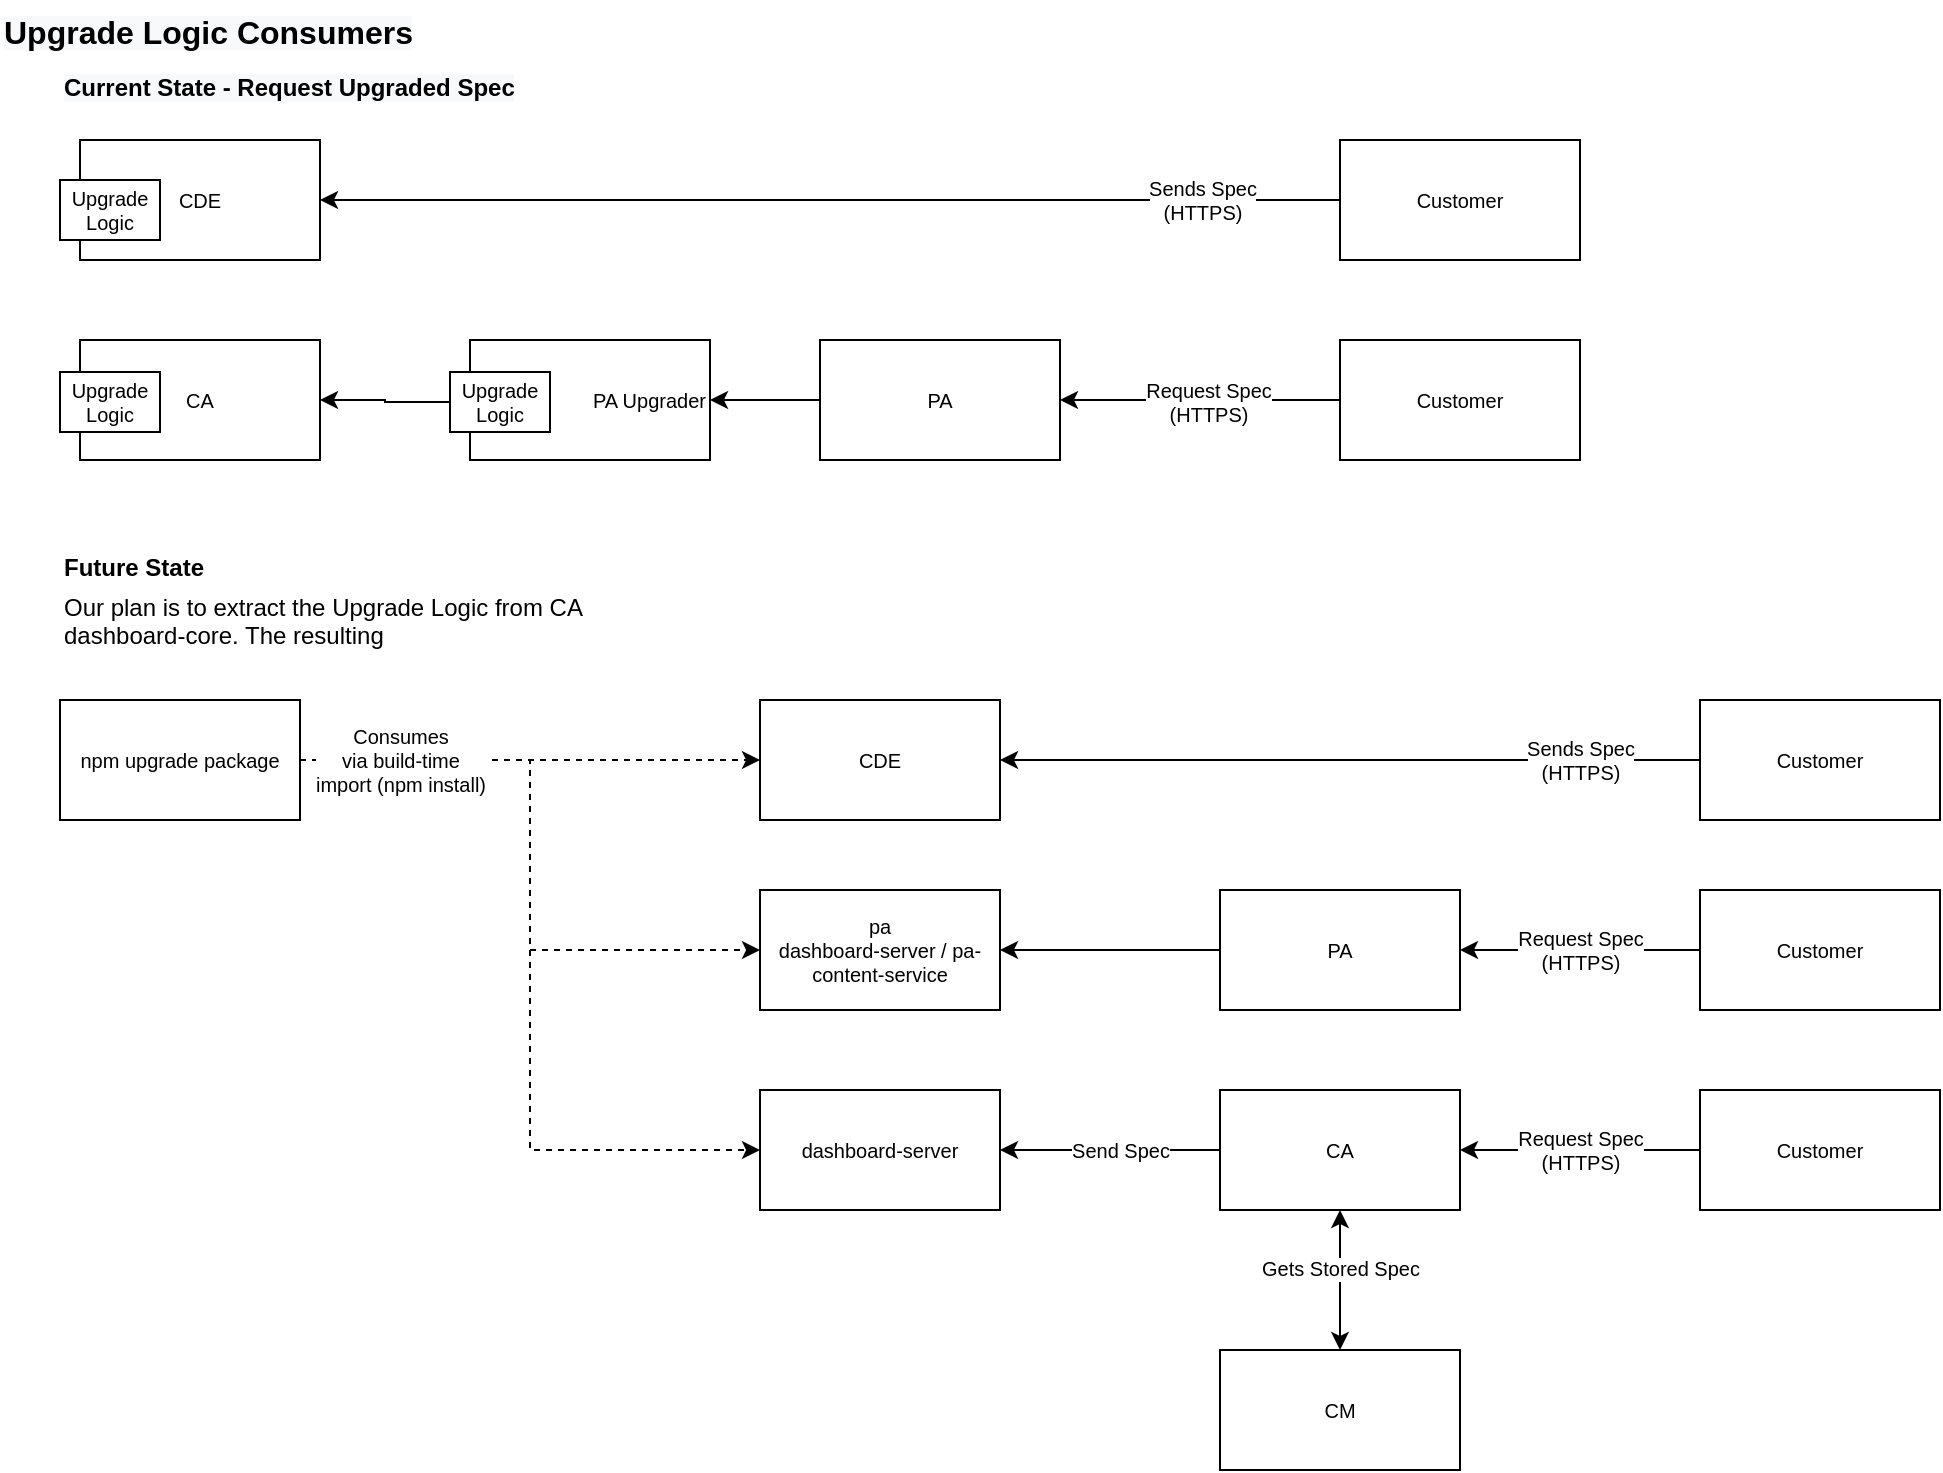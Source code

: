 <mxfile version="14.6.9" type="github">
  <diagram id="QGh33Y2UDdRbs0nUyKbP" name="Page-1">
    <mxGraphModel dx="981" dy="526" grid="1" gridSize="10" guides="1" tooltips="1" connect="1" arrows="1" fold="1" page="1" pageScale="1" pageWidth="1100" pageHeight="850" math="0" shadow="0">
      <root>
        <mxCell id="0" />
        <mxCell id="1" parent="0" />
        <mxCell id="IGX95bzNHdqjF34hgY9H-48" style="edgeStyle=orthogonalEdgeStyle;rounded=0;orthogonalLoop=1;jettySize=auto;html=1;exitX=1;exitY=0.5;exitDx=0;exitDy=0;entryX=0;entryY=0.5;entryDx=0;entryDy=0;startArrow=none;startFill=0;fontSize=10;dashed=1;" parent="1" source="IGX95bzNHdqjF34hgY9H-9" target="IGX95bzNHdqjF34hgY9H-42" edge="1">
          <mxGeometry relative="1" as="geometry" />
        </mxCell>
        <mxCell id="IGX95bzNHdqjF34hgY9H-12" style="edgeStyle=orthogonalEdgeStyle;rounded=0;orthogonalLoop=1;jettySize=auto;html=1;entryX=0;entryY=0.5;entryDx=0;entryDy=0;fontSize=10;dashed=1;" parent="1" source="IGX95bzNHdqjF34hgY9H-9" target="IGX95bzNHdqjF34hgY9H-11" edge="1">
          <mxGeometry relative="1" as="geometry" />
        </mxCell>
        <mxCell id="IGX95bzNHdqjF34hgY9H-13" style="edgeStyle=orthogonalEdgeStyle;rounded=0;orthogonalLoop=1;jettySize=auto;html=1;entryX=0;entryY=0.5;entryDx=0;entryDy=0;fontSize=10;dashed=1;" parent="1" source="IGX95bzNHdqjF34hgY9H-9" target="IGX95bzNHdqjF34hgY9H-10" edge="1">
          <mxGeometry relative="1" as="geometry" />
        </mxCell>
        <mxCell id="IGX95bzNHdqjF34hgY9H-47" value="Consumes&lt;br&gt;via build-time&lt;br&gt;import (npm install)" style="edgeLabel;html=1;align=center;verticalAlign=middle;resizable=0;points=[];fontSize=10;" parent="IGX95bzNHdqjF34hgY9H-13" vertex="1" connectable="0">
          <mxGeometry x="-0.713" y="-2" relative="1" as="geometry">
            <mxPoint x="17" y="-2" as="offset" />
          </mxGeometry>
        </mxCell>
        <mxCell id="IGX95bzNHdqjF34hgY9H-9" value="npm upgrade package" style="rounded=0;whiteSpace=wrap;html=1;fontSize=10;" parent="1" vertex="1">
          <mxGeometry x="60" y="360" width="120" height="60" as="geometry" />
        </mxCell>
        <mxCell id="IGX95bzNHdqjF34hgY9H-10" value="CDE" style="rounded=0;whiteSpace=wrap;html=1;fontSize=10;" parent="1" vertex="1">
          <mxGeometry x="410" y="360" width="120" height="60" as="geometry" />
        </mxCell>
        <mxCell id="IGX95bzNHdqjF34hgY9H-11" value="dashboard-server" style="rounded=0;whiteSpace=wrap;html=1;fontSize=10;" parent="1" vertex="1">
          <mxGeometry x="410" y="555" width="120" height="60" as="geometry" />
        </mxCell>
        <mxCell id="IGX95bzNHdqjF34hgY9H-15" style="edgeStyle=orthogonalEdgeStyle;rounded=0;orthogonalLoop=1;jettySize=auto;html=1;fontSize=10;" parent="1" source="IGX95bzNHdqjF34hgY9H-14" target="IGX95bzNHdqjF34hgY9H-10" edge="1">
          <mxGeometry relative="1" as="geometry">
            <mxPoint x="800" y="390" as="sourcePoint" />
          </mxGeometry>
        </mxCell>
        <mxCell id="IGX95bzNHdqjF34hgY9H-16" value="Sends Spec&lt;br&gt;(HTTPS)" style="edgeLabel;html=1;align=center;verticalAlign=middle;resizable=0;points=[];fontSize=10;" parent="IGX95bzNHdqjF34hgY9H-15" vertex="1" connectable="0">
          <mxGeometry x="-0.233" relative="1" as="geometry">
            <mxPoint x="74" as="offset" />
          </mxGeometry>
        </mxCell>
        <mxCell id="IGX95bzNHdqjF34hgY9H-14" value="Customer" style="rounded=0;whiteSpace=wrap;html=1;fontSize=10;" parent="1" vertex="1">
          <mxGeometry x="880" y="360" width="120" height="60" as="geometry" />
        </mxCell>
        <mxCell id="IGX95bzNHdqjF34hgY9H-18" style="edgeStyle=orthogonalEdgeStyle;rounded=0;orthogonalLoop=1;jettySize=auto;html=1;exitX=0;exitY=0.5;exitDx=0;exitDy=0;entryX=1;entryY=0.5;entryDx=0;entryDy=0;fontSize=10;" parent="1" source="IGX95bzNHdqjF34hgY9H-17" target="IGX95bzNHdqjF34hgY9H-11" edge="1">
          <mxGeometry relative="1" as="geometry" />
        </mxCell>
        <mxCell id="IGX95bzNHdqjF34hgY9H-27" value="Send Spec" style="edgeLabel;html=1;align=center;verticalAlign=middle;resizable=0;points=[];fontSize=10;" parent="IGX95bzNHdqjF34hgY9H-18" vertex="1" connectable="0">
          <mxGeometry y="-3" relative="1" as="geometry">
            <mxPoint x="5" y="3" as="offset" />
          </mxGeometry>
        </mxCell>
        <mxCell id="IGX95bzNHdqjF34hgY9H-20" style="edgeStyle=orthogonalEdgeStyle;rounded=0;orthogonalLoop=1;jettySize=auto;html=1;startArrow=classic;startFill=1;fontSize=10;" parent="1" source="IGX95bzNHdqjF34hgY9H-17" target="IGX95bzNHdqjF34hgY9H-19" edge="1">
          <mxGeometry relative="1" as="geometry" />
        </mxCell>
        <mxCell id="IGX95bzNHdqjF34hgY9H-26" value="Gets Stored Spec" style="edgeLabel;html=1;align=center;verticalAlign=middle;resizable=0;points=[];fontSize=10;" parent="IGX95bzNHdqjF34hgY9H-20" vertex="1" connectable="0">
          <mxGeometry x="-0.171" relative="1" as="geometry">
            <mxPoint as="offset" />
          </mxGeometry>
        </mxCell>
        <mxCell id="IGX95bzNHdqjF34hgY9H-17" value="CA" style="rounded=0;whiteSpace=wrap;html=1;fontSize=10;" parent="1" vertex="1">
          <mxGeometry x="640" y="555" width="120" height="60" as="geometry" />
        </mxCell>
        <mxCell id="IGX95bzNHdqjF34hgY9H-19" value="CM" style="rounded=0;whiteSpace=wrap;html=1;fontSize=10;" parent="1" vertex="1">
          <mxGeometry x="640" y="685" width="120" height="60" as="geometry" />
        </mxCell>
        <mxCell id="IGX95bzNHdqjF34hgY9H-21" value="CA" style="rounded=0;whiteSpace=wrap;html=1;fontSize=10;" parent="1" vertex="1">
          <mxGeometry x="70" y="180" width="120" height="60" as="geometry" />
        </mxCell>
        <mxCell id="IGX95bzNHdqjF34hgY9H-25" style="edgeStyle=orthogonalEdgeStyle;rounded=0;orthogonalLoop=1;jettySize=auto;html=1;startArrow=none;startFill=0;fontSize=10;exitX=0;exitY=0.5;exitDx=0;exitDy=0;" parent="1" source="fOzvGFDCfWG0-7pqr5qz-45" target="IGX95bzNHdqjF34hgY9H-21" edge="1">
          <mxGeometry relative="1" as="geometry">
            <mxPoint x="280" y="210" as="sourcePoint" />
          </mxGeometry>
        </mxCell>
        <mxCell id="IGX95bzNHdqjF34hgY9H-39" style="edgeStyle=orthogonalEdgeStyle;rounded=0;orthogonalLoop=1;jettySize=auto;html=1;exitX=0;exitY=0.5;exitDx=0;exitDy=0;startArrow=none;startFill=0;fontSize=10;entryX=1;entryY=0.5;entryDx=0;entryDy=0;" parent="1" source="IGX95bzNHdqjF34hgY9H-24" target="fOzvGFDCfWG0-7pqr5qz-44" edge="1">
          <mxGeometry relative="1" as="geometry" />
        </mxCell>
        <mxCell id="IGX95bzNHdqjF34hgY9H-24" value="PA" style="rounded=0;whiteSpace=wrap;html=1;fontSize=10;" parent="1" vertex="1">
          <mxGeometry x="440" y="180" width="120" height="60" as="geometry" />
        </mxCell>
        <mxCell id="IGX95bzNHdqjF34hgY9H-28" value="Upgrade Logic" style="rounded=0;whiteSpace=wrap;html=1;fontSize=10;" parent="1" vertex="1">
          <mxGeometry x="60" y="196" width="50" height="30" as="geometry" />
        </mxCell>
        <mxCell id="IGX95bzNHdqjF34hgY9H-29" value="CDE" style="rounded=0;whiteSpace=wrap;html=1;fontSize=10;" parent="1" vertex="1">
          <mxGeometry x="70" y="80" width="120" height="60" as="geometry" />
        </mxCell>
        <mxCell id="IGX95bzNHdqjF34hgY9H-30" style="edgeStyle=orthogonalEdgeStyle;rounded=0;orthogonalLoop=1;jettySize=auto;html=1;exitX=0;exitY=0.5;exitDx=0;exitDy=0;entryX=1;entryY=0.5;entryDx=0;entryDy=0;fontSize=10;" parent="1" source="IGX95bzNHdqjF34hgY9H-32" target="IGX95bzNHdqjF34hgY9H-29" edge="1">
          <mxGeometry relative="1" as="geometry" />
        </mxCell>
        <mxCell id="IGX95bzNHdqjF34hgY9H-31" value="Sends Spec&lt;br&gt;(HTTPS)" style="edgeLabel;html=1;align=center;verticalAlign=middle;resizable=0;points=[];fontSize=10;" parent="IGX95bzNHdqjF34hgY9H-30" vertex="1" connectable="0">
          <mxGeometry x="-0.233" relative="1" as="geometry">
            <mxPoint x="126" as="offset" />
          </mxGeometry>
        </mxCell>
        <mxCell id="IGX95bzNHdqjF34hgY9H-32" value="Customer" style="rounded=0;whiteSpace=wrap;html=1;fontSize=10;" parent="1" vertex="1">
          <mxGeometry x="700" y="80" width="120" height="60" as="geometry" />
        </mxCell>
        <mxCell id="IGX95bzNHdqjF34hgY9H-33" value="Upgrade Logic" style="rounded=0;whiteSpace=wrap;html=1;fontSize=10;" parent="1" vertex="1">
          <mxGeometry x="60" y="100" width="50" height="30" as="geometry" />
        </mxCell>
        <mxCell id="IGX95bzNHdqjF34hgY9H-34" value="&lt;span style=&quot;color: rgb(0 , 0 , 0) ; font-family: &amp;#34;helvetica&amp;#34; ; font-size: 12px ; font-style: normal ; letter-spacing: normal ; text-align: center ; text-indent: 0px ; text-transform: none ; word-spacing: 0px ; background-color: rgb(248 , 249 , 250) ; display: inline ; float: none&quot;&gt;Current State - Request Upgraded Spec&lt;/span&gt;" style="text;whiteSpace=wrap;html=1;fontStyle=1" parent="1" vertex="1">
          <mxGeometry x="60" y="40" width="300" height="30" as="geometry" />
        </mxCell>
        <mxCell id="IGX95bzNHdqjF34hgY9H-35" value="&lt;div style=&quot;text-align: center&quot;&gt;&lt;span&gt;&lt;font face=&quot;helvetica&quot;&gt;Future State&amp;nbsp;&lt;/font&gt;&lt;/span&gt;&lt;/div&gt;" style="text;whiteSpace=wrap;html=1;fontStyle=1" parent="1" vertex="1">
          <mxGeometry x="60" y="280" width="100" height="30" as="geometry" />
        </mxCell>
        <mxCell id="IGX95bzNHdqjF34hgY9H-37" style="edgeStyle=orthogonalEdgeStyle;rounded=0;orthogonalLoop=1;jettySize=auto;html=1;startArrow=none;startFill=0;fontSize=10;" parent="1" source="IGX95bzNHdqjF34hgY9H-36" target="IGX95bzNHdqjF34hgY9H-24" edge="1">
          <mxGeometry relative="1" as="geometry" />
        </mxCell>
        <mxCell id="IGX95bzNHdqjF34hgY9H-53" value="Request Spec&lt;br&gt;(HTTPS)" style="edgeLabel;html=1;align=center;verticalAlign=middle;resizable=0;points=[];fontSize=10;" parent="IGX95bzNHdqjF34hgY9H-37" vertex="1" connectable="0">
          <mxGeometry x="-0.057" y="1" relative="1" as="geometry">
            <mxPoint as="offset" />
          </mxGeometry>
        </mxCell>
        <mxCell id="IGX95bzNHdqjF34hgY9H-36" value="Customer" style="rounded=0;whiteSpace=wrap;html=1;fontSize=10;" parent="1" vertex="1">
          <mxGeometry x="700" y="180" width="120" height="60" as="geometry" />
        </mxCell>
        <mxCell id="IGX95bzNHdqjF34hgY9H-44" style="edgeStyle=orthogonalEdgeStyle;rounded=0;orthogonalLoop=1;jettySize=auto;html=1;exitX=0;exitY=0.5;exitDx=0;exitDy=0;startArrow=none;startFill=0;fontSize=10;" parent="1" source="IGX95bzNHdqjF34hgY9H-40" target="IGX95bzNHdqjF34hgY9H-42" edge="1">
          <mxGeometry relative="1" as="geometry" />
        </mxCell>
        <mxCell id="IGX95bzNHdqjF34hgY9H-40" value="PA" style="rounded=0;whiteSpace=wrap;html=1;fontSize=10;" parent="1" vertex="1">
          <mxGeometry x="640" y="455" width="120" height="60" as="geometry" />
        </mxCell>
        <mxCell id="IGX95bzNHdqjF34hgY9H-43" style="edgeStyle=orthogonalEdgeStyle;rounded=0;orthogonalLoop=1;jettySize=auto;html=1;startArrow=none;startFill=0;fontSize=10;" parent="1" source="IGX95bzNHdqjF34hgY9H-41" target="IGX95bzNHdqjF34hgY9H-40" edge="1">
          <mxGeometry relative="1" as="geometry">
            <mxPoint x="800" y="485" as="sourcePoint" />
          </mxGeometry>
        </mxCell>
        <mxCell id="IGX95bzNHdqjF34hgY9H-55" value="Request Spec&lt;br&gt;(HTTPS)" style="edgeLabel;html=1;align=center;verticalAlign=middle;resizable=0;points=[];fontSize=10;" parent="IGX95bzNHdqjF34hgY9H-43" vertex="1" connectable="0">
          <mxGeometry x="0.1" y="-2" relative="1" as="geometry">
            <mxPoint x="6" y="2" as="offset" />
          </mxGeometry>
        </mxCell>
        <mxCell id="IGX95bzNHdqjF34hgY9H-41" value="Customer" style="rounded=0;whiteSpace=wrap;html=1;fontSize=10;" parent="1" vertex="1">
          <mxGeometry x="880" y="455" width="120" height="60" as="geometry" />
        </mxCell>
        <mxCell id="IGX95bzNHdqjF34hgY9H-42" value="pa&lt;br&gt;dashboard-server / pa-content-service" style="rounded=0;whiteSpace=wrap;html=1;fontSize=10;" parent="1" vertex="1">
          <mxGeometry x="410" y="455" width="120" height="60" as="geometry" />
        </mxCell>
        <mxCell id="IGX95bzNHdqjF34hgY9H-46" style="edgeStyle=orthogonalEdgeStyle;rounded=0;orthogonalLoop=1;jettySize=auto;html=1;entryX=1;entryY=0.5;entryDx=0;entryDy=0;startArrow=none;startFill=0;fontSize=10;exitX=0;exitY=0.5;exitDx=0;exitDy=0;" parent="1" source="IGX95bzNHdqjF34hgY9H-45" target="IGX95bzNHdqjF34hgY9H-17" edge="1">
          <mxGeometry relative="1" as="geometry">
            <mxPoint x="800" y="585" as="sourcePoint" />
          </mxGeometry>
        </mxCell>
        <mxCell id="IGX95bzNHdqjF34hgY9H-56" value="Request Spec&lt;br&gt;(HTTPS)" style="edgeLabel;html=1;align=center;verticalAlign=middle;resizable=0;points=[];fontSize=10;" parent="IGX95bzNHdqjF34hgY9H-46" vertex="1" connectable="0">
          <mxGeometry x="0.167" y="1" relative="1" as="geometry">
            <mxPoint x="10" y="-1" as="offset" />
          </mxGeometry>
        </mxCell>
        <mxCell id="IGX95bzNHdqjF34hgY9H-45" value="Customer" style="rounded=0;whiteSpace=wrap;html=1;fontSize=10;" parent="1" vertex="1">
          <mxGeometry x="880" y="555" width="120" height="60" as="geometry" />
        </mxCell>
        <mxCell id="IGX95bzNHdqjF34hgY9H-49" value="&lt;span style=&quot;color: rgb(0, 0, 0); font-family: helvetica; font-size: 16px; font-style: normal; letter-spacing: normal; text-align: center; text-indent: 0px; text-transform: none; word-spacing: 0px; background-color: rgb(248, 249, 250); display: inline; float: none;&quot;&gt;Upgrade Logic Consumers&lt;/span&gt;" style="text;whiteSpace=wrap;html=1;fontStyle=1;fontSize=16;" parent="1" vertex="1">
          <mxGeometry x="30" y="10" width="210" height="30" as="geometry" />
        </mxCell>
        <mxCell id="IGX95bzNHdqjF34hgY9H-54" value="&lt;div&gt;&lt;span&gt;&lt;font face=&quot;helvetica&quot;&gt;Our plan is to extract the Upgrade Logic from CA dashboard-core. The resulting&amp;nbsp;&lt;/font&gt;&lt;/span&gt;&lt;/div&gt;" style="text;whiteSpace=wrap;html=1;fontStyle=0;align=left;" parent="1" vertex="1">
          <mxGeometry x="60" y="300" width="280" height="30" as="geometry" />
        </mxCell>
        <mxCell id="fOzvGFDCfWG0-7pqr5qz-44" value="PA Upgrader" style="rounded=0;whiteSpace=wrap;html=1;fontSize=10;align=right;" vertex="1" parent="1">
          <mxGeometry x="265" y="180" width="120" height="60" as="geometry" />
        </mxCell>
        <mxCell id="fOzvGFDCfWG0-7pqr5qz-45" value="Upgrade Logic" style="rounded=0;whiteSpace=wrap;html=1;fontSize=10;" vertex="1" parent="1">
          <mxGeometry x="255" y="196" width="50" height="30" as="geometry" />
        </mxCell>
      </root>
    </mxGraphModel>
  </diagram>
</mxfile>

